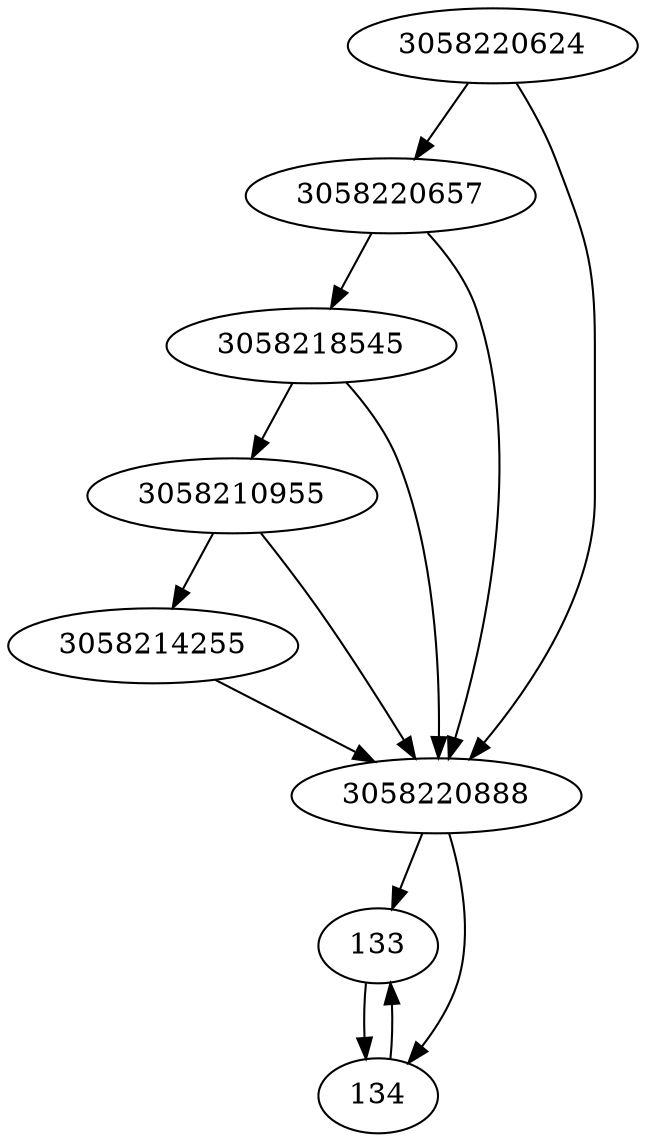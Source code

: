 strict digraph  {
133;
134;
3058210955;
3058214255;
3058220624;
3058220657;
3058218545;
3058220888;
133 -> 134;
134 -> 133;
3058210955 -> 3058220888;
3058210955 -> 3058214255;
3058214255 -> 3058220888;
3058220624 -> 3058220888;
3058220624 -> 3058220657;
3058220657 -> 3058218545;
3058220657 -> 3058220888;
3058218545 -> 3058210955;
3058218545 -> 3058220888;
3058220888 -> 133;
3058220888 -> 134;
}
